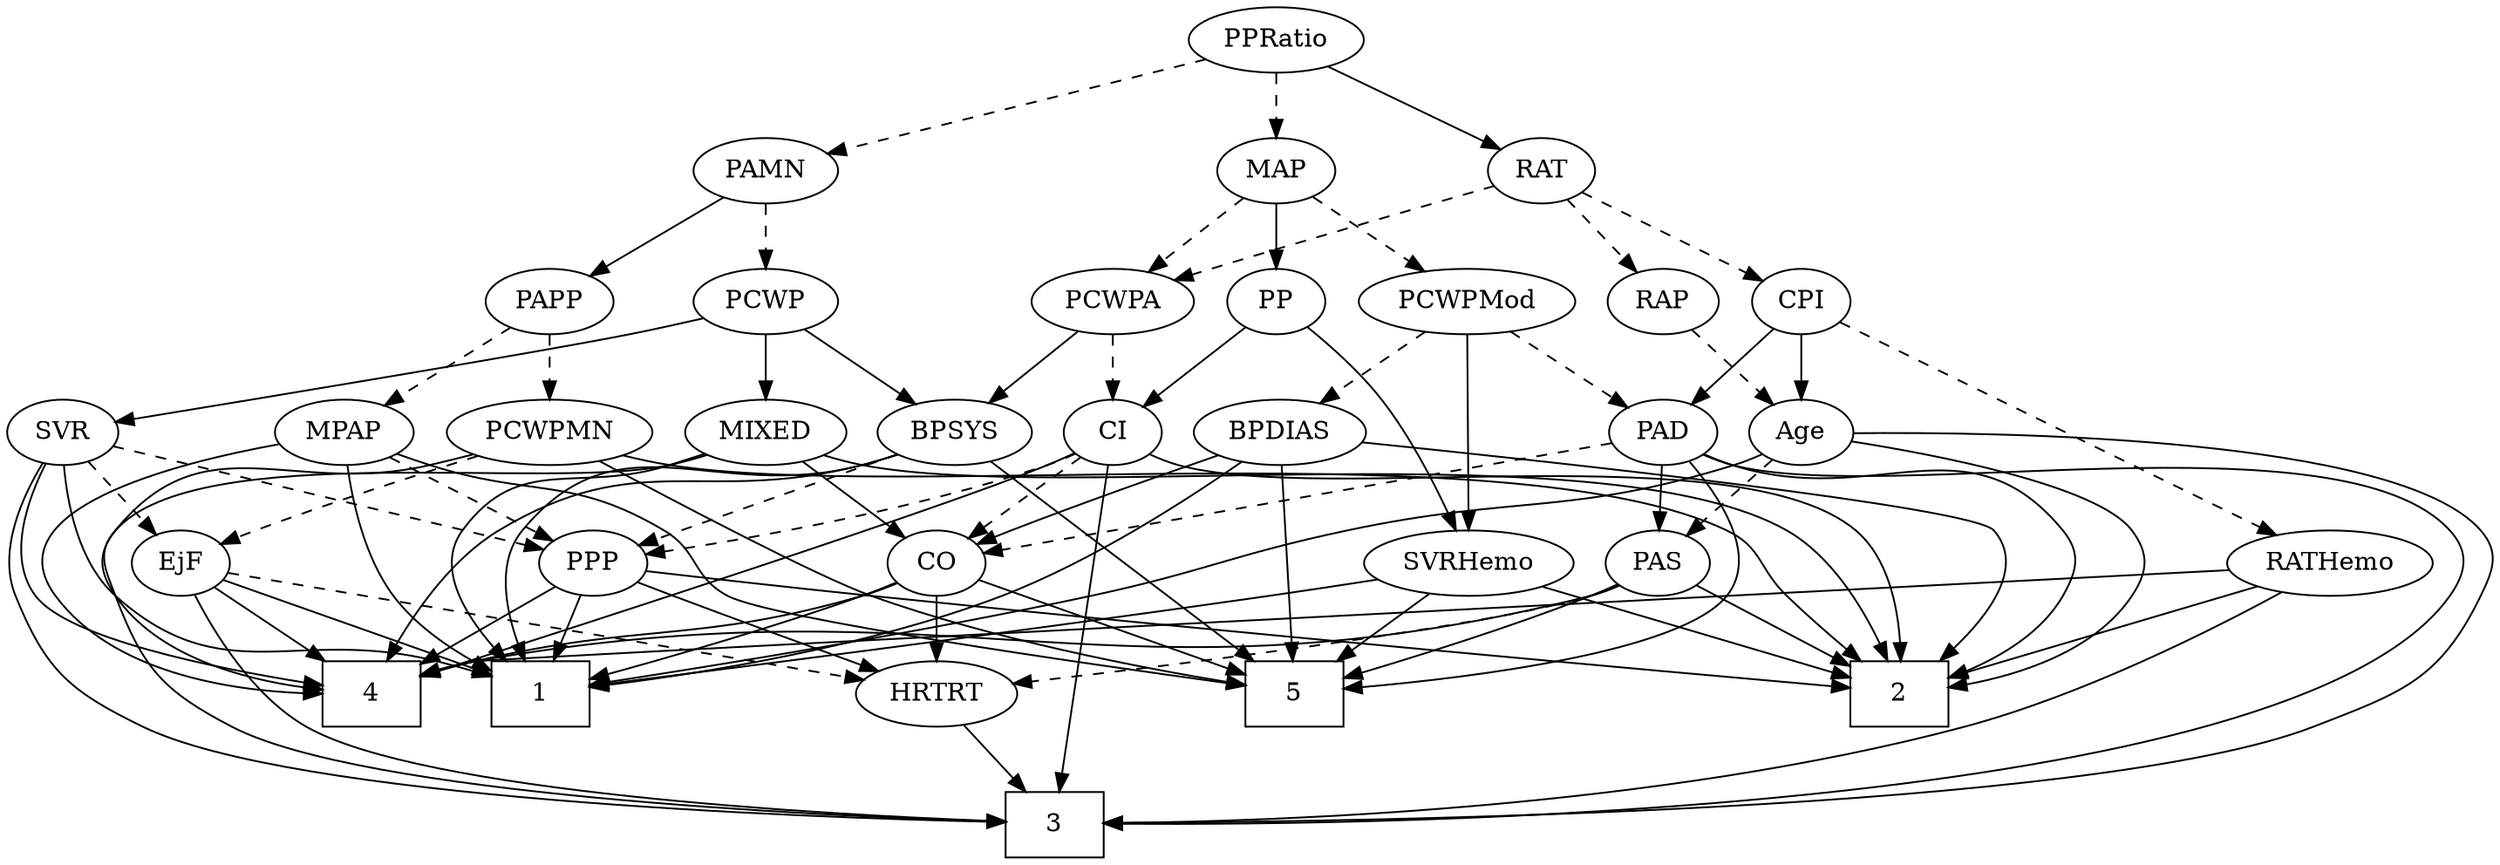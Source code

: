 strict digraph {
	graph [bb="0,0,1276.7,468"];
	node [label="\N"];
	1	[height=0.5,
		pos="354.99,90",
		shape=box,
		width=0.75];
	2	[height=0.5,
		pos="825.99,90",
		shape=box,
		width=0.75];
	3	[height=0.5,
		pos="560.99,18",
		shape=box,
		width=0.75];
	4	[height=0.5,
		pos="225.99,90",
		shape=box,
		width=0.75];
	5	[height=0.5,
		pos="965.99,90",
		shape=box,
		width=0.75];
	Age	[height=0.5,
		pos="685.99,234",
		width=0.75];
	Age -> 1	[pos="e,372.1,108.41 659.81,229.13 605.41,220.78 482.15,200.21 444.99,180 440.99,177.83 404.48,141.2 379.21,115.62",
		style=solid];
	Age -> 2	[pos="e,853.09,105.61 712.66,230.07 762.86,223.95 868.33,208 889.99,180 899.78,167.34 896.8,158.48 889.99,144 883.81,130.87 872.61,119.87 \
861.28,111.36",
		style=solid];
	Age -> 3	[pos="e,580.08,36.043 684.56,215.8 682.48,197.25 677.52,167.27 665.99,144 646.35,104.35 611.62,66.579 587.51,43.135",
		style=solid];
	PAS	[height=0.5,
		pos="853.99,162",
		width=0.75];
	Age -> PAS	[pos="e,831.59,172.33 708.3,223.7 737.54,211.52 789.02,190.07 822.3,176.2",
		style=dashed];
	EjF	[height=0.5,
		pos="65.989,162",
		width=0.75];
	EjF -> 1	[pos="e,327.72,96.175 87.846,151.07 93.958,148.53 100.66,145.97 106.99,144 145.95,131.87 258.52,109.52 317.67,98.107",
		style=solid];
	EjF -> 3	[pos="e,533.78,18.534 80.584,146.83 102.41,126.56 145.73,89.79 189.99,72 305.17,25.7 454.74,18.974 523.46,18.552",
		style=solid];
	EjF -> 4	[pos="e,198.73,102.93 87.901,151.41 114.04,139.98 158.13,120.69 189.45,106.99",
		style=solid];
	HRTRT	[height=0.5,
		pos="513.99,90",
		width=1.1013];
	EjF -> HRTRT	[pos="e,476.97,96.785 92.011,156.93 165.09,145.52 372.97,113.03 466.9,98.358",
		style=dashed];
	RAP	[height=0.5,
		pos="685.99,306",
		width=0.77632];
	RAP -> Age	[pos="e,685.99,252.1 685.99,287.7 685.99,279.98 685.99,270.71 685.99,262.11",
		style=dashed];
	MIXED	[height=0.5,
		pos="141.99,234",
		width=1.1193];
	MIXED -> 1	[pos="e,327.94,105.54 161.21,217.82 184.69,199.53 225.87,168.24 262.99,144 280.96,132.27 301.62,120.24 318.8,110.62",
		style=solid];
	MIXED -> 2	[pos="e,798.8,106.96 171.18,221.49 177.62,219.35 184.46,217.36 190.99,216 398.28,172.94 463.21,240.87 665.99,180 679.1,176.06 747,137.13 \
790.03,112.08",
		style=solid];
	MIXED -> 3	[pos="e,533.79,20.654 108.99,223.53 75.665,213.23 27.628,196.07 16.989,180 8.155,166.66 9.439,158.11 16.989,144 44.21,93.137 70.887,92.024 \
124.99,72 197.99,44.981 431.87,27.348 523.58,21.316",
		style=solid];
	CO	[height=0.5,
		pos="513.99,162",
		width=0.75];
	MIXED -> CO	[pos="e,487.3,165.81 171.8,221.75 178.08,219.63 184.7,217.59 190.99,216 293.1,190.11 416.69,173.93 477.11,166.97",
		style=solid];
	MPAP	[height=0.5,
		pos="234.99,234",
		width=0.97491];
	MPAP -> 1	[pos="e,331.34,108.12 243.72,216.22 253.89,197.52 271.89,166.89 291.99,144 301.31,133.39 312.82,123.07 323.44,114.4",
		style=solid];
	MPAP -> 4	[pos="e,198.64,93.205 208.22,221.93 202.58,219.8 196.63,217.71 190.99,216 120.82,194.73 75.831,237.22 29.989,180 -15.238,123.54 119.98,\
101.58 188.63,94.225",
		style=solid];
	MPAP -> 5	[pos="e,951.99,108.08 260.64,221.56 266.56,219.36 272.91,217.32 278.99,216 411.91,187.14 768.2,240.56 889.99,180 893.74,178.13 924.28,\
141.64 945.48,115.98",
		style=solid];
	PPP	[height=0.5,
		pos="327.99,162",
		width=0.75];
	MPAP -> PPP	[pos="e,310.63,176.07 254.26,218.5 268.26,207.95 287.36,193.58 302.61,182.1",
		style=dashed];
	BPSYS	[height=0.5,
		pos="443.99,234",
		width=1.0471];
	BPSYS -> 1	[pos="e,364.55,108.31 431.97,216.52 424.56,206.18 414.97,192.48 406.99,180 393.69,159.2 379.62,134.98 369.48,117.05",
		style=solid];
	BPSYS -> 4	[pos="e,227.63,108.02 415.3,222.15 409.28,220.01 402.96,217.85 396.99,216 336.45,197.2 305.99,222.53 258.99,180 241.38,164.07 233.14,137.87 \
229.3,118.02",
		style=solid];
	BPSYS -> 5	[pos="e,970.91,108.02 471.46,221.66 477.78,219.45 484.54,217.39 490.99,216 542.19,204.99 924.33,217.41 960.99,180 976.6,164.07 976.22,\
137.88 972.9,118.02",
		style=solid];
	BPSYS -> PPP	[pos="e,347.58,174.83 421.62,219.5 403.01,208.27 376.41,192.22 356.31,180.09",
		style=dashed];
	PAD	[height=0.5,
		pos="969.99,234",
		width=0.79437];
	PAD -> 2	[pos="e,852.99,95.358 994.84,224.91 1014.8,216.95 1041.5,202.65 1054,180 1061.7,165.99 1063.9,156.53 1054,144 1042.1,129.03 924.57,107.44 \
863.07,97.047",
		style=solid];
	PAD -> 3	[pos="e,588.21,18.899 998.73,232.1 1064.3,229.39 1221.7,218.87 1254,180 1264.2,167.69 1262.3,157.65 1254,144 1184.5,30.554 732.43,19.654 \
598.39,18.936",
		style=solid];
	PAD -> 5	[pos="e,993.08,91.483 998.71,232.4 1066.7,230.31 1234.6,221.01 1269,180 1279.3,167.74 1279.3,156.25 1269,144 1235.4,104.06 1076.6,94.212 \
1003.3,91.789",
		style=solid];
	PAD -> CO	[pos="e,534.46,174.16 948.33,221.85 943.1,219.57 937.44,217.43 931.99,216 767.07,172.6 714.45,225.09 549.99,180 548.04,179.47 546.06,178.83 \
544.1,178.13",
		style=dashed];
	PAD -> PAS	[pos="e,873.28,174.64 950.05,220.97 931.31,209.66 903.1,192.63 882.08,179.95",
		style=solid];
	CO -> 1	[pos="e,382.23,102.99 491.88,151.27 465.9,139.83 422.4,120.68 391.41,107.04",
		style=solid];
	CO -> 4	[pos="e,253.28,97.634 488.93,154.91 438.09,142.55 322.59,114.48 263.03,100",
		style=solid];
	CO -> 5	[pos="e,938.67,95.827 534.48,149.92 539.44,147.64 544.8,145.48 549.99,144 684.22,105.69 723.74,127.26 861.99,108 884.21,104.9 909,100.87 \
928.81,97.514",
		style=solid];
	CO -> HRTRT	[pos="e,513.99,108.1 513.99,143.7 513.99,135.98 513.99,126.71 513.99,118.11",
		style=solid];
	PAS -> 2	[pos="e,832.97,108.45 847.35,144.41 844.17,136.45 840.28,126.72 836.69,117.76",
		style=solid];
	PAS -> 4	[pos="e,253.16,96.574 827.21,158.48 725.96,148.92 369.65,115.13 318.99,108 300.55,105.41 280.19,101.77 263.23,98.53",
		style=solid];
	PAS -> 5	[pos="e,938.91,107.93 872.99,149.13 888.61,139.36 911.19,125.25 930.19,113.37",
		style=solid];
	PAS -> HRTRT	[pos="e,549.31,98.272 828.43,155.74 771.17,143.95 631.95,115.29 559.5,100.37",
		style=dashed];
	PAMN	[height=0.5,
		pos="309.99,378",
		width=1.011];
	PCWP	[height=0.5,
		pos="169.99,306",
		width=0.97491];
	PAMN -> PCWP	[pos="e,194.45,319.23 285.28,364.65 262.59,353.3 228.77,336.39 203.62,323.82",
		style=dashed];
	PAPP	[height=0.5,
		pos="309.99,306",
		width=0.88464];
	PAMN -> PAPP	[pos="e,309.99,324.1 309.99,359.7 309.99,351.98 309.99,342.71 309.99,334.11",
		style=solid];
	RATHemo	[height=0.5,
		pos="607.99,162",
		width=1.3721];
	RATHemo -> 2	[pos="e,798.9,99.698 643.99,149.44 684.12,136.55 748.7,115.82 789.16,102.82",
		style=solid];
	RATHemo -> 3	[pos="e,566.68,36.189 602.32,143.87 594.27,119.56 579.46,74.819 569.93,46.013",
		style=solid];
	RATHemo -> 4	[pos="e,253.22,96.172 571.98,149.65 564.74,147.6 557.16,145.6 549.99,144 448.58,121.34 421.44,125.34 318.99,108 300.63,104.89 280.28,101.2 \
263.3,98.052",
		style=solid];
	CPI	[height=0.5,
		pos="612.99,306",
		width=0.75];
	CPI -> Age	[pos="e,671.24,249.14 627.76,290.83 638.15,280.87 652.23,267.37 663.95,256.14",
		style=solid];
	CPI -> PAD	[pos="e,948.29,246.02 633.49,293.96 638.45,291.68 643.81,289.51 648.99,288 770.71,252.49 809.91,286.26 931.99,252 934.28,251.36 936.61,\
250.6 938.93,249.77",
		style=solid];
	CPI -> RATHemo	[pos="e,608.59,180.19 612.39,287.87 611.53,263.67 609.97,219.21 608.95,190.39",
		style=dashed];
	RAT	[height=0.5,
		pos="612.99,378",
		width=0.75827];
	RAT -> RAP	[pos="e,670.99,321.38 627.76,362.83 638.08,352.94 652.05,339.55 663.71,328.36",
		style=dashed];
	RAT -> CPI	[pos="e,612.99,324.1 612.99,359.7 612.99,351.98 612.99,342.71 612.99,334.11",
		style=dashed];
	PCWPA	[height=0.5,
		pos="525.99,306",
		width=1.1555];
	RAT -> PCWPA	[pos="e,544.83,322.16 596.21,363.5 583.91,353.61 566.96,339.96 552.79,328.56",
		style=dashed];
	SVR	[height=0.5,
		pos="33.989,234",
		width=0.77632];
	SVR -> 1	[pos="e,327.76,96.177 27.146,216.38 20.258,196.66 12.881,163.97 29.989,144 63.934,104.38 210.55,116.69 261.99,108 280.35,104.9 300.7,101.21 \
317.67,98.057",
		style=solid];
	SVR -> 3	[pos="e,533.75,20.234 22.971,217.13 16.635,207.01 9.2942,193.33 5.9887,180 -6.153,131.02 -0.37035,100.9 40.989,72 80.395,44.461 410.88,\
26.198 523.54,20.724",
		style=solid];
	SVR -> 4	[pos="e,198.68,93.823 24.148,217.1 13.604,197.81 0.47019,165.23 16.989,144 37.882,117.15 134.49,101.71 188.74,95.01",
		style=solid];
	SVR -> EjF	[pos="e,58.46,179.47 41.572,216.41 45.358,208.13 50.023,197.92 54.258,188.66",
		style=dashed];
	SVR -> PPP	[pos="e,302.49,168.24 58.876,225.48 69.367,222.4 81.734,218.89 92.989,216 163.42,197.93 246.57,179.96 292.68,170.29",
		style=dashed];
	PCWPMod	[height=0.5,
		pos="924.99,306",
		width=1.4443];
	PCWPMod -> PAD	[pos="e,959.81,250.83 935.88,288.05 941.4,279.47 948.2,268.89 954.28,259.44",
		style=dashed];
	SVRHemo	[height=0.5,
		pos="1177,162",
		width=1.3902];
	PCWPMod -> SVRHemo	[pos="e,1162.2,179.22 966.28,294.96 997.48,286.32 1040.6,272.06 1075,252 1105.6,234.11 1135.6,206.37 1155,186.62",
		style=solid];
	BPDIAS	[height=0.5,
		pos="880.99,234",
		width=1.1735];
	PCWPMod -> BPDIAS	[pos="e,891.54,251.79 914.34,288.05 909.15,279.8 902.8,269.7 897.04,260.54",
		style=dashed];
	PCWPA -> BPSYS	[pos="e,461.57,250.01 507.79,289.46 496.49,279.82 481.8,267.28 469.36,256.66",
		style=solid];
	CI	[height=0.5,
		pos="526.99,234",
		width=0.75];
	PCWPA -> CI	[pos="e,526.74,252.1 526.24,287.7 526.35,279.98 526.48,270.71 526.6,262.11",
		style=dashed];
	PCWPMN	[height=0.5,
		pos="337.99,234",
		width=1.3902];
	PCWPMN -> 2	[pos="e,809.51,108.06 374.25,221.47 381.71,219.41 389.56,217.45 396.99,216 546.12,186.85 599.86,245.47 736.99,180 741.09,178.04 777.53,\
140.96 802.49,115.28",
		style=solid];
	PCWPMN -> 4	[pos="e,207.31,108.01 301.19,221.6 256.5,207.58 186.58,185.02 182.99,180 168.58,159.85 184.1,134.12 200.37,115.51",
		style=solid];
	PCWPMN -> 5	[pos="e,963.04,108.12 373.9,221.34 381.46,219.26 389.43,217.33 396.99,216 512.37,195.67 825.93,245.62 922.99,180 943.91,165.86 954.98,\
138.57 960.62,117.92",
		style=solid];
	PCWPMN -> EjF	[pos="e,90.987,168.91 300.59,222 293.43,219.96 285.99,217.88 278.99,216 216.43,199.21 143.04,181.35 100.78,171.24",
		style=dashed];
	SVRHemo -> 1	[pos="e,382.03,95.79 1127.8,157.85 988.69,148.85 593.99,122.75 464.99,108 440.57,105.21 413.26,100.99 391.97,97.461",
		style=solid];
	SVRHemo -> 2	[pos="e,853.04,95.281 1138.5,150.27 1130.1,148.07 1121.3,145.87 1113,144 1023.8,123.96 917.83,105.85 862.98,96.895",
		style=solid];
	SVRHemo -> 5	[pos="e,993.22,100.03 1141.2,149.13 1102.8,136.38 1042,116.22 1003.1,103.31",
		style=solid];
	BPDIAS -> 1	[pos="e,382.34,105.8 840.59,228.38 741.69,216.99 494.22,187.87 477.99,180 457.34,169.99 459.09,158.1 440.99,144 425.49,131.92 407.09,120.27 \
391.3,110.98",
		style=solid];
	BPDIAS -> 2	[pos="e,853.04,95.887 913.19,222.19 958.73,206.88 1036.5,180.66 1037,180 1046.3,166.99 1046.8,156.62 1037,144 1026.2,130.23 920.85,108.68 \
863.21,97.793",
		style=solid];
	BPDIAS -> 5	[pos="e,993.05,91.048 911.72,221.64 918.34,219.51 925.34,217.49 931.99,216 998.38,201.17 1190.8,230.85 1236,180 1302.9,104.75 1091.8,92.912 \
1003.2,91.209",
		style=solid];
	BPDIAS -> CO	[pos="e,534.53,173.92 841.05,228.04 765.36,218.4 603.78,196.64 549.99,180 548.06,179.4 546.1,178.72 544.14,177.98",
		style=solid];
	MAP	[height=0.5,
		pos="723.99,378",
		width=0.84854];
	MAP -> PCWPMod	[pos="e,889.76,319.27 749.85,367.99 782.77,356.53 840.14,336.55 880.22,322.59",
		style=dashed];
	MAP -> PCWPA	[pos="e,557.24,318.05 698.51,367.99 665.19,356.21 606.43,335.44 566.86,321.45",
		style=dashed];
	PP	[height=0.5,
		pos="758.99,306",
		width=0.75];
	MAP -> PP	[pos="e,750.75,323.47 732.28,360.41 736.42,352.13 741.53,341.92 746.16,332.66",
		style=solid];
	PP -> SVRHemo	[pos="e,1149.2,177.29 784.8,300.46 839.78,290.65 966.8,267.1 1008,252 1039.7,240.36 1045.1,231.79 1075,216 1096.5,204.62 1120.7,192.05 \
1140.1,182",
		style=solid];
	PP -> CI	[pos="e,552.5,240.38 737.93,294.3 733.09,292.05 727.92,289.81 722.99,288 668.18,267.83 602.21,251.57 562.49,242.6",
		style=solid];
	PPP -> 1	[pos="e,348.26,108.45 334.39,144.41 337.42,136.54 341.13,126.93 344.56,118.04",
		style=solid];
	PPP -> 2	[pos="e,798.72,94.833 354.41,157.29 437.27,145.64 692.2,109.81 788.57,96.26",
		style=solid];
	PPP -> 4	[pos="e,250.96,108.14 309.75,148.49 295.8,138.91 276.17,125.43 259.41,113.94",
		style=solid];
	PPP -> HRTRT	[pos="e,484.37,102.15 351.17,152.28 382.1,140.64 437.31,119.86 474.78,105.76",
		style=solid];
	PPRatio	[height=0.5,
		pos="612.99,450",
		width=1.1013];
	PPRatio -> PAMN	[pos="e,342.58,386.53 578.53,441.04 522.81,428.17 413.09,402.82 352.57,388.84",
		style=dashed];
	PPRatio -> RAT	[pos="e,612.99,396.1 612.99,431.7 612.99,423.98 612.99,414.71 612.99,406.11",
		style=solid];
	PPRatio -> MAP	[pos="e,703.7,391.79 635.18,435 652.37,424.17 676.3,409.07 695,397.28",
		style=dashed];
	PCWP -> MIXED	[pos="e,148.7,251.79 163.21,288.05 159.98,279.97 156.04,270.12 152.43,261.11",
		style=solid];
	PCWP -> BPSYS	[pos="e,415.33,245.97 202.25,298.71 246.55,289.8 328.51,272.3 396.99,252 399.89,251.14 402.87,250.2 405.86,249.21",
		style=solid];
	PCWP -> SVR	[pos="e,55.072,245.85 145.99,292.65 123.13,280.88 88.658,263.14 63.998,250.45",
		style=solid];
	CI -> 2	[pos="e,820.87,108.34 553.04,228.67 613,218.53 757.03,193.11 774.99,180 795.91,164.73 809.52,138.09 817.37,117.92",
		style=solid];
	CI -> 3	[pos="e,588.16,20.863 553.31,228.77 578.17,224.92 616.53,219.34 649.99,216 714.9,209.53 1191.3,227.52 1236,180 1327.6,82.618 753.11,33.084 \
598.55,21.622",
		style=solid];
	CI -> 4	[pos="e,236.59,108.24 506.42,222.16 501.47,219.87 496.12,217.65 490.99,216 405.39,188.57 368.34,227.43 291.99,180 279.09,171.99 257.01,\
140.03 241.97,116.69",
		style=solid];
	CI -> CO	[pos="e,517.2,180.28 523.84,216.05 522.41,208.35 520.68,199.03 519.07,190.36",
		style=dashed];
	CI -> PPP	[pos="e,352.36,169.87 505.86,222.48 501.03,220.22 495.87,217.94 490.99,216 447.25,198.64 395.35,182.51 362.06,172.7",
		style=dashed];
	PAPP -> MPAP	[pos="e,251.13,250.07 294.08,290.15 283.81,280.57 270.26,267.92 258.73,257.16",
		style=dashed];
	PAPP -> PCWPMN	[pos="e,331.08,252.28 316.77,288.05 319.92,280.18 323.74,270.62 327.27,261.79",
		style=dashed];
	HRTRT -> 3	[pos="e,549.27,36.447 525.13,72.411 530.64,64.2 537.42,54.099 543.6,44.9",
		style=solid];
}
